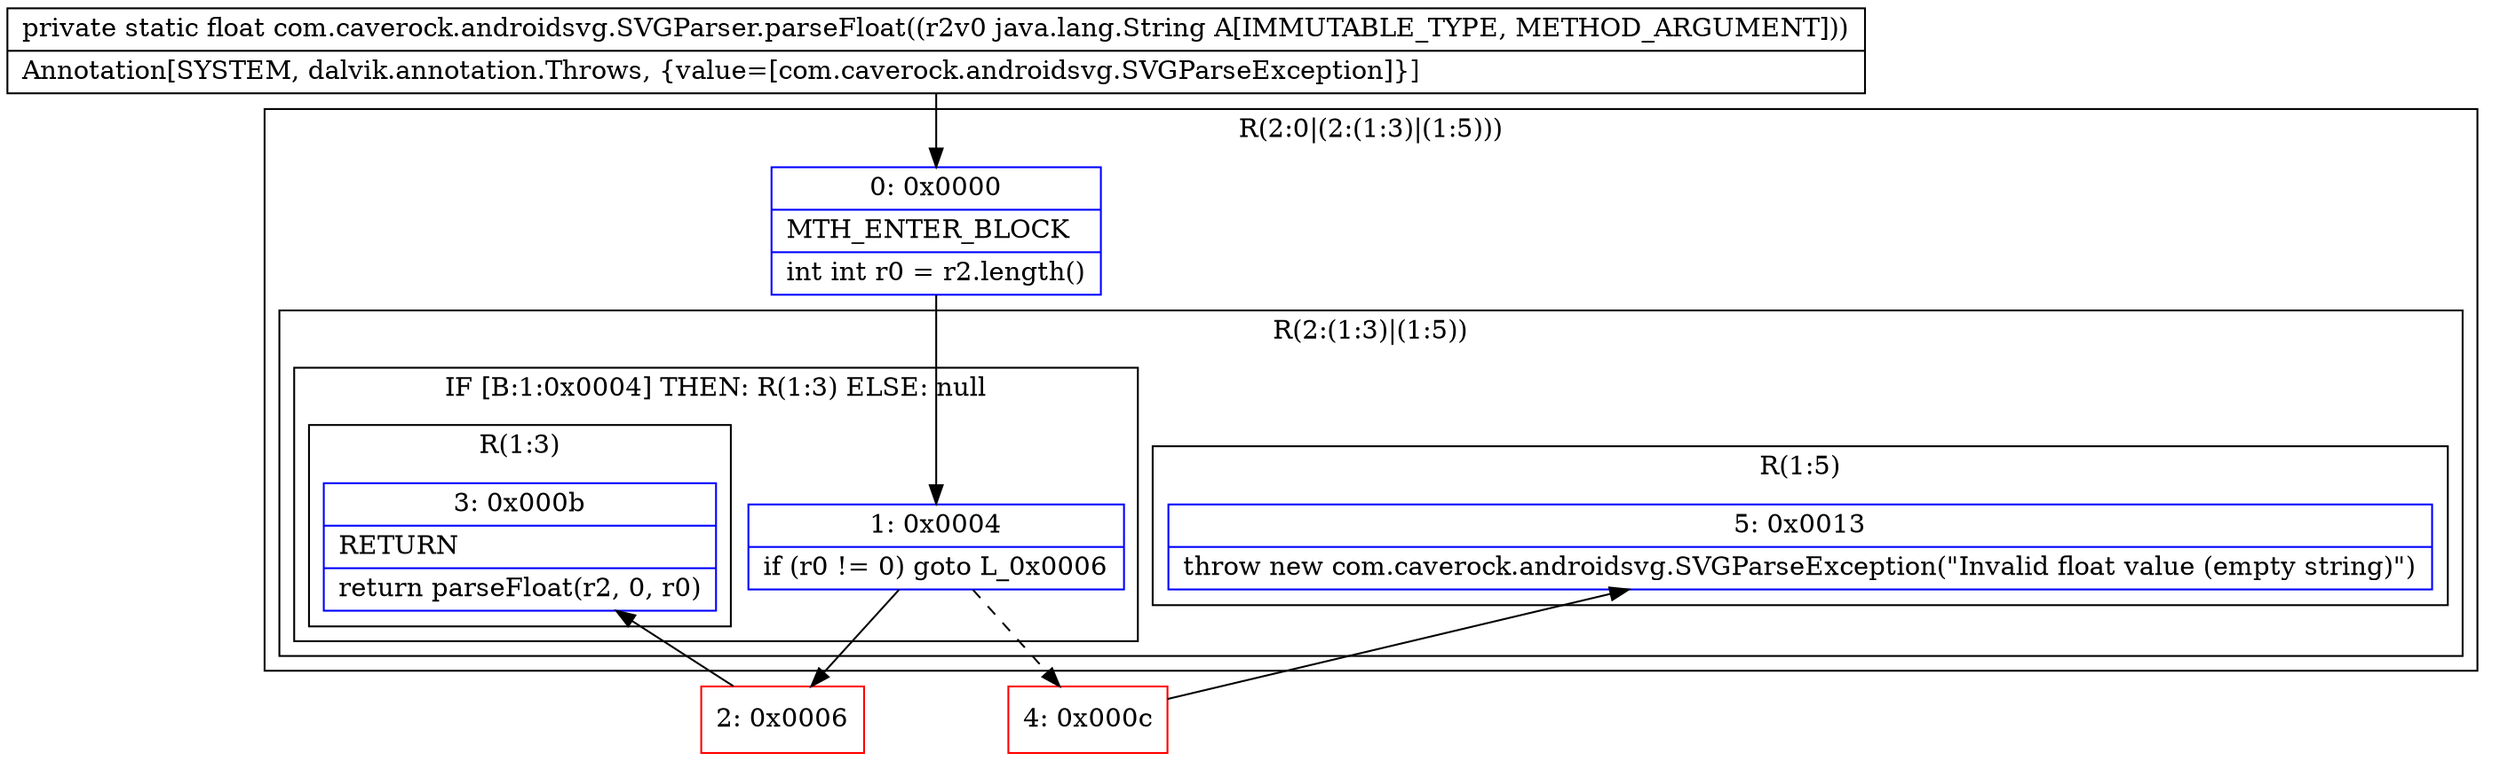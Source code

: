 digraph "CFG forcom.caverock.androidsvg.SVGParser.parseFloat(Ljava\/lang\/String;)F" {
subgraph cluster_Region_1343385267 {
label = "R(2:0|(2:(1:3)|(1:5)))";
node [shape=record,color=blue];
Node_0 [shape=record,label="{0\:\ 0x0000|MTH_ENTER_BLOCK\l|int int r0 = r2.length()\l}"];
subgraph cluster_Region_1952460709 {
label = "R(2:(1:3)|(1:5))";
node [shape=record,color=blue];
subgraph cluster_IfRegion_109973123 {
label = "IF [B:1:0x0004] THEN: R(1:3) ELSE: null";
node [shape=record,color=blue];
Node_1 [shape=record,label="{1\:\ 0x0004|if (r0 != 0) goto L_0x0006\l}"];
subgraph cluster_Region_1175949764 {
label = "R(1:3)";
node [shape=record,color=blue];
Node_3 [shape=record,label="{3\:\ 0x000b|RETURN\l|return parseFloat(r2, 0, r0)\l}"];
}
}
subgraph cluster_Region_1548992500 {
label = "R(1:5)";
node [shape=record,color=blue];
Node_5 [shape=record,label="{5\:\ 0x0013|throw new com.caverock.androidsvg.SVGParseException(\"Invalid float value (empty string)\")\l}"];
}
}
}
Node_2 [shape=record,color=red,label="{2\:\ 0x0006}"];
Node_4 [shape=record,color=red,label="{4\:\ 0x000c}"];
MethodNode[shape=record,label="{private static float com.caverock.androidsvg.SVGParser.parseFloat((r2v0 java.lang.String A[IMMUTABLE_TYPE, METHOD_ARGUMENT]))  | Annotation[SYSTEM, dalvik.annotation.Throws, \{value=[com.caverock.androidsvg.SVGParseException]\}]\l}"];
MethodNode -> Node_0;
Node_0 -> Node_1;
Node_1 -> Node_2;
Node_1 -> Node_4[style=dashed];
Node_2 -> Node_3;
Node_4 -> Node_5;
}

